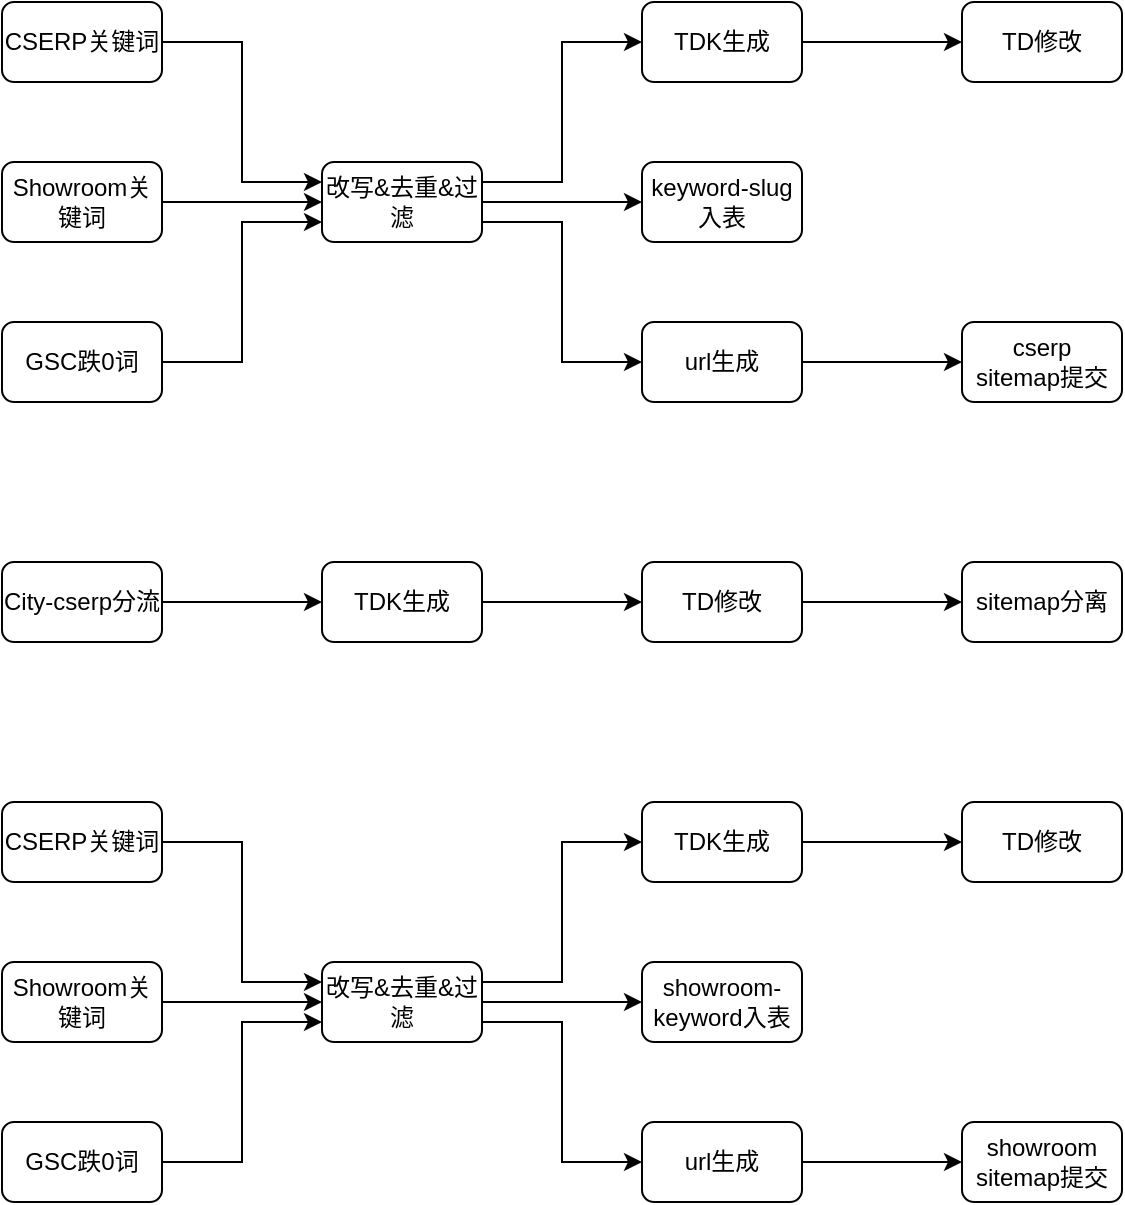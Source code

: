 <mxfile version="27.2.0">
  <diagram name="第 1 页" id="PBXTiW6mpYw9qoerVGSO">
    <mxGraphModel dx="1426" dy="659" grid="1" gridSize="10" guides="1" tooltips="1" connect="1" arrows="1" fold="1" page="1" pageScale="1" pageWidth="827" pageHeight="1169" math="0" shadow="0">
      <root>
        <mxCell id="0" />
        <mxCell id="1" parent="0" />
        <mxCell id="isZL2Ls8pScrw3JJbjqI-17" style="edgeStyle=orthogonalEdgeStyle;rounded=0;orthogonalLoop=1;jettySize=auto;html=1;exitX=1;exitY=0.5;exitDx=0;exitDy=0;entryX=0;entryY=0.25;entryDx=0;entryDy=0;" edge="1" parent="1" source="isZL2Ls8pScrw3JJbjqI-1" target="isZL2Ls8pScrw3JJbjqI-4">
          <mxGeometry relative="1" as="geometry" />
        </mxCell>
        <mxCell id="isZL2Ls8pScrw3JJbjqI-1" value="CSERP关键词" style="rounded=1;whiteSpace=wrap;html=1;" vertex="1" parent="1">
          <mxGeometry x="80" y="120" width="80" height="40" as="geometry" />
        </mxCell>
        <mxCell id="isZL2Ls8pScrw3JJbjqI-18" style="edgeStyle=orthogonalEdgeStyle;rounded=0;orthogonalLoop=1;jettySize=auto;html=1;exitX=1;exitY=0.5;exitDx=0;exitDy=0;entryX=0;entryY=0.5;entryDx=0;entryDy=0;" edge="1" parent="1" source="isZL2Ls8pScrw3JJbjqI-2" target="isZL2Ls8pScrw3JJbjqI-4">
          <mxGeometry relative="1" as="geometry" />
        </mxCell>
        <mxCell id="isZL2Ls8pScrw3JJbjqI-2" value="Showroom关键词" style="rounded=1;whiteSpace=wrap;html=1;" vertex="1" parent="1">
          <mxGeometry x="80" y="200" width="80" height="40" as="geometry" />
        </mxCell>
        <mxCell id="isZL2Ls8pScrw3JJbjqI-19" style="edgeStyle=orthogonalEdgeStyle;rounded=0;orthogonalLoop=1;jettySize=auto;html=1;exitX=1;exitY=0.5;exitDx=0;exitDy=0;entryX=0;entryY=0.75;entryDx=0;entryDy=0;" edge="1" parent="1" source="isZL2Ls8pScrw3JJbjqI-3" target="isZL2Ls8pScrw3JJbjqI-4">
          <mxGeometry relative="1" as="geometry" />
        </mxCell>
        <mxCell id="isZL2Ls8pScrw3JJbjqI-3" value="GSC跌0词" style="rounded=1;whiteSpace=wrap;html=1;" vertex="1" parent="1">
          <mxGeometry x="80" y="280" width="80" height="40" as="geometry" />
        </mxCell>
        <mxCell id="isZL2Ls8pScrw3JJbjqI-20" style="edgeStyle=orthogonalEdgeStyle;rounded=0;orthogonalLoop=1;jettySize=auto;html=1;exitX=1;exitY=0.25;exitDx=0;exitDy=0;entryX=0;entryY=0.5;entryDx=0;entryDy=0;" edge="1" parent="1" source="isZL2Ls8pScrw3JJbjqI-4" target="isZL2Ls8pScrw3JJbjqI-9">
          <mxGeometry relative="1" as="geometry" />
        </mxCell>
        <mxCell id="isZL2Ls8pScrw3JJbjqI-22" style="edgeStyle=orthogonalEdgeStyle;rounded=0;orthogonalLoop=1;jettySize=auto;html=1;exitX=1;exitY=0.5;exitDx=0;exitDy=0;entryX=0;entryY=0.5;entryDx=0;entryDy=0;" edge="1" parent="1" source="isZL2Ls8pScrw3JJbjqI-4" target="isZL2Ls8pScrw3JJbjqI-5">
          <mxGeometry relative="1" as="geometry" />
        </mxCell>
        <mxCell id="isZL2Ls8pScrw3JJbjqI-23" style="edgeStyle=orthogonalEdgeStyle;rounded=0;orthogonalLoop=1;jettySize=auto;html=1;exitX=1;exitY=0.75;exitDx=0;exitDy=0;entryX=0;entryY=0.5;entryDx=0;entryDy=0;" edge="1" parent="1" source="isZL2Ls8pScrw3JJbjqI-4" target="isZL2Ls8pScrw3JJbjqI-6">
          <mxGeometry relative="1" as="geometry" />
        </mxCell>
        <mxCell id="isZL2Ls8pScrw3JJbjqI-4" value="改写&amp;amp;去重&amp;amp;过滤" style="rounded=1;whiteSpace=wrap;html=1;" vertex="1" parent="1">
          <mxGeometry x="240" y="200" width="80" height="40" as="geometry" />
        </mxCell>
        <mxCell id="isZL2Ls8pScrw3JJbjqI-5" value="keyword-slug入表" style="rounded=1;whiteSpace=wrap;html=1;" vertex="1" parent="1">
          <mxGeometry x="400" y="200" width="80" height="40" as="geometry" />
        </mxCell>
        <mxCell id="isZL2Ls8pScrw3JJbjqI-24" style="edgeStyle=orthogonalEdgeStyle;rounded=0;orthogonalLoop=1;jettySize=auto;html=1;exitX=1;exitY=0.5;exitDx=0;exitDy=0;entryX=0;entryY=0.5;entryDx=0;entryDy=0;" edge="1" parent="1" source="isZL2Ls8pScrw3JJbjqI-6" target="isZL2Ls8pScrw3JJbjqI-7">
          <mxGeometry relative="1" as="geometry" />
        </mxCell>
        <mxCell id="isZL2Ls8pScrw3JJbjqI-6" value="url生成" style="rounded=1;whiteSpace=wrap;html=1;" vertex="1" parent="1">
          <mxGeometry x="400" y="280" width="80" height="40" as="geometry" />
        </mxCell>
        <mxCell id="isZL2Ls8pScrw3JJbjqI-7" value="cserp&lt;div&gt;sitemap提交&lt;/div&gt;" style="rounded=1;whiteSpace=wrap;html=1;" vertex="1" parent="1">
          <mxGeometry x="560" y="280" width="80" height="40" as="geometry" />
        </mxCell>
        <mxCell id="isZL2Ls8pScrw3JJbjqI-14" style="edgeStyle=orthogonalEdgeStyle;rounded=0;orthogonalLoop=1;jettySize=auto;html=1;exitX=1;exitY=0.5;exitDx=0;exitDy=0;entryX=0;entryY=0.5;entryDx=0;entryDy=0;" edge="1" parent="1" source="isZL2Ls8pScrw3JJbjqI-8" target="isZL2Ls8pScrw3JJbjqI-11">
          <mxGeometry relative="1" as="geometry" />
        </mxCell>
        <mxCell id="isZL2Ls8pScrw3JJbjqI-8" value="City-cserp分流" style="rounded=1;whiteSpace=wrap;html=1;" vertex="1" parent="1">
          <mxGeometry x="80" y="400" width="80" height="40" as="geometry" />
        </mxCell>
        <mxCell id="isZL2Ls8pScrw3JJbjqI-21" style="edgeStyle=orthogonalEdgeStyle;rounded=0;orthogonalLoop=1;jettySize=auto;html=1;exitX=1;exitY=0.5;exitDx=0;exitDy=0;entryX=0;entryY=0.5;entryDx=0;entryDy=0;" edge="1" parent="1" source="isZL2Ls8pScrw3JJbjqI-9" target="isZL2Ls8pScrw3JJbjqI-10">
          <mxGeometry relative="1" as="geometry" />
        </mxCell>
        <mxCell id="isZL2Ls8pScrw3JJbjqI-9" value="TDK生成" style="rounded=1;whiteSpace=wrap;html=1;" vertex="1" parent="1">
          <mxGeometry x="400" y="120" width="80" height="40" as="geometry" />
        </mxCell>
        <mxCell id="isZL2Ls8pScrw3JJbjqI-10" value="TD修改" style="rounded=1;whiteSpace=wrap;html=1;" vertex="1" parent="1">
          <mxGeometry x="560" y="120" width="80" height="40" as="geometry" />
        </mxCell>
        <mxCell id="isZL2Ls8pScrw3JJbjqI-15" style="edgeStyle=orthogonalEdgeStyle;rounded=0;orthogonalLoop=1;jettySize=auto;html=1;exitX=1;exitY=0.5;exitDx=0;exitDy=0;entryX=0;entryY=0.5;entryDx=0;entryDy=0;" edge="1" parent="1" source="isZL2Ls8pScrw3JJbjqI-11" target="isZL2Ls8pScrw3JJbjqI-12">
          <mxGeometry relative="1" as="geometry" />
        </mxCell>
        <mxCell id="isZL2Ls8pScrw3JJbjqI-11" value="TDK生成" style="rounded=1;whiteSpace=wrap;html=1;" vertex="1" parent="1">
          <mxGeometry x="240" y="400" width="80" height="40" as="geometry" />
        </mxCell>
        <mxCell id="isZL2Ls8pScrw3JJbjqI-16" style="edgeStyle=orthogonalEdgeStyle;rounded=0;orthogonalLoop=1;jettySize=auto;html=1;exitX=1;exitY=0.5;exitDx=0;exitDy=0;entryX=0;entryY=0.5;entryDx=0;entryDy=0;" edge="1" parent="1" source="isZL2Ls8pScrw3JJbjqI-12" target="isZL2Ls8pScrw3JJbjqI-13">
          <mxGeometry relative="1" as="geometry" />
        </mxCell>
        <mxCell id="isZL2Ls8pScrw3JJbjqI-12" value="TD修改" style="rounded=1;whiteSpace=wrap;html=1;" vertex="1" parent="1">
          <mxGeometry x="400" y="400" width="80" height="40" as="geometry" />
        </mxCell>
        <mxCell id="isZL2Ls8pScrw3JJbjqI-13" value="sitemap分离" style="rounded=1;whiteSpace=wrap;html=1;" vertex="1" parent="1">
          <mxGeometry x="560" y="400" width="80" height="40" as="geometry" />
        </mxCell>
        <mxCell id="isZL2Ls8pScrw3JJbjqI-25" style="edgeStyle=orthogonalEdgeStyle;rounded=0;orthogonalLoop=1;jettySize=auto;html=1;exitX=1;exitY=0.5;exitDx=0;exitDy=0;entryX=0;entryY=0.25;entryDx=0;entryDy=0;" edge="1" parent="1" source="isZL2Ls8pScrw3JJbjqI-26" target="isZL2Ls8pScrw3JJbjqI-34">
          <mxGeometry relative="1" as="geometry" />
        </mxCell>
        <mxCell id="isZL2Ls8pScrw3JJbjqI-26" value="CSERP关键词" style="rounded=1;whiteSpace=wrap;html=1;" vertex="1" parent="1">
          <mxGeometry x="80" y="520" width="80" height="40" as="geometry" />
        </mxCell>
        <mxCell id="isZL2Ls8pScrw3JJbjqI-27" style="edgeStyle=orthogonalEdgeStyle;rounded=0;orthogonalLoop=1;jettySize=auto;html=1;exitX=1;exitY=0.5;exitDx=0;exitDy=0;entryX=0;entryY=0.5;entryDx=0;entryDy=0;" edge="1" parent="1" source="isZL2Ls8pScrw3JJbjqI-28" target="isZL2Ls8pScrw3JJbjqI-34">
          <mxGeometry relative="1" as="geometry" />
        </mxCell>
        <mxCell id="isZL2Ls8pScrw3JJbjqI-28" value="Showroom关键词" style="rounded=1;whiteSpace=wrap;html=1;" vertex="1" parent="1">
          <mxGeometry x="80" y="600" width="80" height="40" as="geometry" />
        </mxCell>
        <mxCell id="isZL2Ls8pScrw3JJbjqI-29" style="edgeStyle=orthogonalEdgeStyle;rounded=0;orthogonalLoop=1;jettySize=auto;html=1;exitX=1;exitY=0.5;exitDx=0;exitDy=0;entryX=0;entryY=0.75;entryDx=0;entryDy=0;" edge="1" parent="1" source="isZL2Ls8pScrw3JJbjqI-30" target="isZL2Ls8pScrw3JJbjqI-34">
          <mxGeometry relative="1" as="geometry" />
        </mxCell>
        <mxCell id="isZL2Ls8pScrw3JJbjqI-30" value="GSC跌0词" style="rounded=1;whiteSpace=wrap;html=1;" vertex="1" parent="1">
          <mxGeometry x="80" y="680" width="80" height="40" as="geometry" />
        </mxCell>
        <mxCell id="isZL2Ls8pScrw3JJbjqI-31" style="edgeStyle=orthogonalEdgeStyle;rounded=0;orthogonalLoop=1;jettySize=auto;html=1;exitX=1;exitY=0.25;exitDx=0;exitDy=0;entryX=0;entryY=0.5;entryDx=0;entryDy=0;" edge="1" parent="1" source="isZL2Ls8pScrw3JJbjqI-34" target="isZL2Ls8pScrw3JJbjqI-42">
          <mxGeometry relative="1" as="geometry" />
        </mxCell>
        <mxCell id="isZL2Ls8pScrw3JJbjqI-32" style="edgeStyle=orthogonalEdgeStyle;rounded=0;orthogonalLoop=1;jettySize=auto;html=1;exitX=1;exitY=0.5;exitDx=0;exitDy=0;entryX=0;entryY=0.5;entryDx=0;entryDy=0;" edge="1" parent="1" source="isZL2Ls8pScrw3JJbjqI-34" target="isZL2Ls8pScrw3JJbjqI-35">
          <mxGeometry relative="1" as="geometry" />
        </mxCell>
        <mxCell id="isZL2Ls8pScrw3JJbjqI-33" style="edgeStyle=orthogonalEdgeStyle;rounded=0;orthogonalLoop=1;jettySize=auto;html=1;exitX=1;exitY=0.75;exitDx=0;exitDy=0;entryX=0;entryY=0.5;entryDx=0;entryDy=0;" edge="1" parent="1" source="isZL2Ls8pScrw3JJbjqI-34" target="isZL2Ls8pScrw3JJbjqI-37">
          <mxGeometry relative="1" as="geometry" />
        </mxCell>
        <mxCell id="isZL2Ls8pScrw3JJbjqI-34" value="改写&amp;amp;去重&amp;amp;过滤" style="rounded=1;whiteSpace=wrap;html=1;" vertex="1" parent="1">
          <mxGeometry x="240" y="600" width="80" height="40" as="geometry" />
        </mxCell>
        <mxCell id="isZL2Ls8pScrw3JJbjqI-35" value="showroom-keyword入表" style="rounded=1;whiteSpace=wrap;html=1;" vertex="1" parent="1">
          <mxGeometry x="400" y="600" width="80" height="40" as="geometry" />
        </mxCell>
        <mxCell id="isZL2Ls8pScrw3JJbjqI-36" style="edgeStyle=orthogonalEdgeStyle;rounded=0;orthogonalLoop=1;jettySize=auto;html=1;exitX=1;exitY=0.5;exitDx=0;exitDy=0;entryX=0;entryY=0.5;entryDx=0;entryDy=0;" edge="1" parent="1" source="isZL2Ls8pScrw3JJbjqI-37" target="isZL2Ls8pScrw3JJbjqI-38">
          <mxGeometry relative="1" as="geometry" />
        </mxCell>
        <mxCell id="isZL2Ls8pScrw3JJbjqI-37" value="url生成" style="rounded=1;whiteSpace=wrap;html=1;" vertex="1" parent="1">
          <mxGeometry x="400" y="680" width="80" height="40" as="geometry" />
        </mxCell>
        <mxCell id="isZL2Ls8pScrw3JJbjqI-38" value="showroom&lt;div&gt;sitemap提交&lt;/div&gt;" style="rounded=1;whiteSpace=wrap;html=1;" vertex="1" parent="1">
          <mxGeometry x="560" y="680" width="80" height="40" as="geometry" />
        </mxCell>
        <mxCell id="isZL2Ls8pScrw3JJbjqI-41" style="edgeStyle=orthogonalEdgeStyle;rounded=0;orthogonalLoop=1;jettySize=auto;html=1;exitX=1;exitY=0.5;exitDx=0;exitDy=0;entryX=0;entryY=0.5;entryDx=0;entryDy=0;" edge="1" parent="1" source="isZL2Ls8pScrw3JJbjqI-42" target="isZL2Ls8pScrw3JJbjqI-43">
          <mxGeometry relative="1" as="geometry" />
        </mxCell>
        <mxCell id="isZL2Ls8pScrw3JJbjqI-42" value="TDK生成" style="rounded=1;whiteSpace=wrap;html=1;" vertex="1" parent="1">
          <mxGeometry x="400" y="520" width="80" height="40" as="geometry" />
        </mxCell>
        <mxCell id="isZL2Ls8pScrw3JJbjqI-43" value="TD修改" style="rounded=1;whiteSpace=wrap;html=1;" vertex="1" parent="1">
          <mxGeometry x="560" y="520" width="80" height="40" as="geometry" />
        </mxCell>
      </root>
    </mxGraphModel>
  </diagram>
</mxfile>
